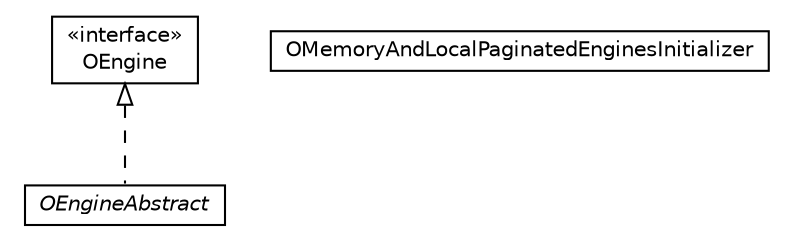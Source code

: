 #!/usr/local/bin/dot
#
# Class diagram 
# Generated by UMLGraph version R5_6-24-gf6e263 (http://www.umlgraph.org/)
#

digraph G {
	edge [fontname="Helvetica",fontsize=10,labelfontname="Helvetica",labelfontsize=10];
	node [fontname="Helvetica",fontsize=10,shape=plaintext];
	nodesep=0.25;
	ranksep=0.5;
	// com.orientechnologies.orient.core.engine.OEngineAbstract
	c59119 [label=<<table title="com.orientechnologies.orient.core.engine.OEngineAbstract" border="0" cellborder="1" cellspacing="0" cellpadding="2" port="p" href="./OEngineAbstract.html">
		<tr><td><table border="0" cellspacing="0" cellpadding="1">
<tr><td align="center" balign="center"><font face="Helvetica-Oblique"> OEngineAbstract </font></td></tr>
		</table></td></tr>
		</table>>, URL="./OEngineAbstract.html", fontname="Helvetica", fontcolor="black", fontsize=10.0];
	// com.orientechnologies.orient.core.engine.OMemoryAndLocalPaginatedEnginesInitializer
	c59120 [label=<<table title="com.orientechnologies.orient.core.engine.OMemoryAndLocalPaginatedEnginesInitializer" border="0" cellborder="1" cellspacing="0" cellpadding="2" port="p" href="./OMemoryAndLocalPaginatedEnginesInitializer.html">
		<tr><td><table border="0" cellspacing="0" cellpadding="1">
<tr><td align="center" balign="center"> OMemoryAndLocalPaginatedEnginesInitializer </td></tr>
		</table></td></tr>
		</table>>, URL="./OMemoryAndLocalPaginatedEnginesInitializer.html", fontname="Helvetica", fontcolor="black", fontsize=10.0];
	// com.orientechnologies.orient.core.engine.OEngine
	c59121 [label=<<table title="com.orientechnologies.orient.core.engine.OEngine" border="0" cellborder="1" cellspacing="0" cellpadding="2" port="p" href="./OEngine.html">
		<tr><td><table border="0" cellspacing="0" cellpadding="1">
<tr><td align="center" balign="center"> &#171;interface&#187; </td></tr>
<tr><td align="center" balign="center"> OEngine </td></tr>
		</table></td></tr>
		</table>>, URL="./OEngine.html", fontname="Helvetica", fontcolor="black", fontsize=10.0];
	//com.orientechnologies.orient.core.engine.OEngineAbstract implements com.orientechnologies.orient.core.engine.OEngine
	c59121:p -> c59119:p [dir=back,arrowtail=empty,style=dashed];
}


